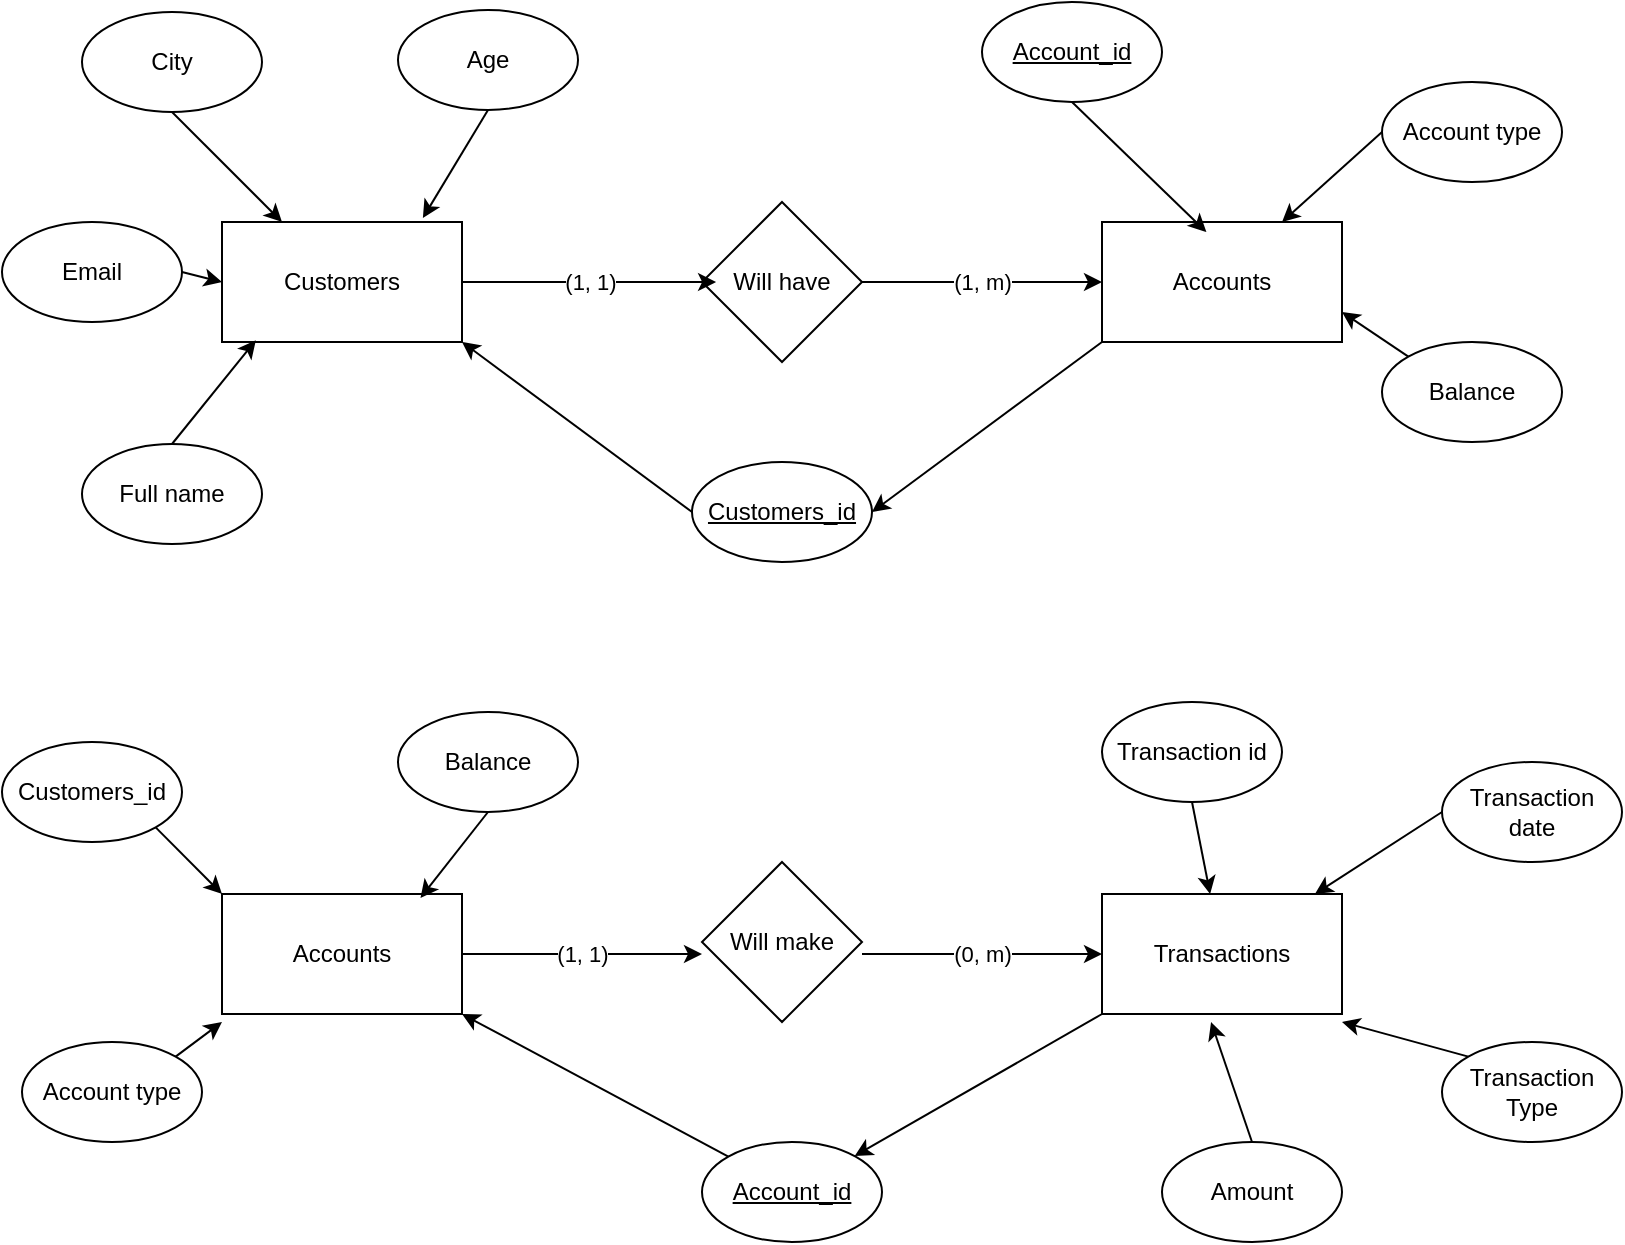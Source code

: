 <mxfile>
    <diagram id="kRTEszsYHAFqtaaW2lMj" name="Page-1">
        <mxGraphModel dx="1229" dy="682" grid="1" gridSize="10" guides="1" tooltips="1" connect="1" arrows="1" fold="1" page="1" pageScale="1" pageWidth="850" pageHeight="1100" math="0" shadow="0">
            <root>
                <mxCell id="0"/>
                <mxCell id="1" parent="0"/>
                <mxCell id="2" value="Customers" style="rounded=0;whiteSpace=wrap;html=1;" vertex="1" parent="1">
                    <mxGeometry x="120" y="280" width="120" height="60" as="geometry"/>
                </mxCell>
                <mxCell id="6" value="(1, m)" style="edgeStyle=none;html=1;exitX=1;exitY=0.5;exitDx=0;exitDy=0;entryX=0;entryY=0.5;entryDx=0;entryDy=0;" edge="1" parent="1" source="3" target="4">
                    <mxGeometry relative="1" as="geometry"/>
                </mxCell>
                <mxCell id="3" value="Will have" style="rhombus;whiteSpace=wrap;html=1;" vertex="1" parent="1">
                    <mxGeometry x="360" y="270" width="80" height="80" as="geometry"/>
                </mxCell>
                <mxCell id="53" style="edgeStyle=none;html=1;exitX=0;exitY=1;exitDx=0;exitDy=0;entryX=1;entryY=0.5;entryDx=0;entryDy=0;" edge="1" parent="1" source="4" target="13">
                    <mxGeometry relative="1" as="geometry"/>
                </mxCell>
                <mxCell id="4" value="Accounts" style="rounded=0;whiteSpace=wrap;html=1;" vertex="1" parent="1">
                    <mxGeometry x="560" y="280" width="120" height="60" as="geometry"/>
                </mxCell>
                <mxCell id="5" value="(1, 1)" style="edgeStyle=none;html=1;entryX=0.088;entryY=0.5;entryDx=0;entryDy=0;entryPerimeter=0;" edge="1" parent="1" source="2" target="3">
                    <mxGeometry relative="1" as="geometry"/>
                </mxCell>
                <mxCell id="10" value="(1, 1)" style="edgeStyle=none;html=1;entryX=0;entryY=0.5;entryDx=0;entryDy=0;" edge="1" parent="1" source="7">
                    <mxGeometry relative="1" as="geometry">
                        <mxPoint x="360" y="646" as="targetPoint"/>
                    </mxGeometry>
                </mxCell>
                <mxCell id="7" value="Accounts" style="rounded=0;whiteSpace=wrap;html=1;" vertex="1" parent="1">
                    <mxGeometry x="120" y="616" width="120" height="60" as="geometry"/>
                </mxCell>
                <mxCell id="56" style="edgeStyle=none;html=1;exitX=0;exitY=1;exitDx=0;exitDy=0;" edge="1" parent="1" source="8" target="24">
                    <mxGeometry relative="1" as="geometry"/>
                </mxCell>
                <mxCell id="8" value="Transactions" style="rounded=0;whiteSpace=wrap;html=1;" vertex="1" parent="1">
                    <mxGeometry x="560" y="616" width="120" height="60" as="geometry"/>
                </mxCell>
                <mxCell id="11" value="(0, m)" style="edgeStyle=none;html=1;exitX=1;exitY=0.5;exitDx=0;exitDy=0;entryX=0;entryY=0.5;entryDx=0;entryDy=0;" edge="1" parent="1" target="8">
                    <mxGeometry relative="1" as="geometry">
                        <mxPoint x="440" y="646" as="sourcePoint"/>
                    </mxGeometry>
                </mxCell>
                <mxCell id="9" value="Will make" style="rhombus;whiteSpace=wrap;html=1;" vertex="1" parent="1">
                    <mxGeometry x="360" y="600" width="80" height="80" as="geometry"/>
                </mxCell>
                <mxCell id="52" style="edgeStyle=none;html=1;exitX=0;exitY=0.5;exitDx=0;exitDy=0;entryX=1;entryY=1;entryDx=0;entryDy=0;" edge="1" parent="1" source="13" target="2">
                    <mxGeometry relative="1" as="geometry"/>
                </mxCell>
                <mxCell id="13" value="&lt;u&gt;Customers_id&lt;/u&gt;" style="ellipse;whiteSpace=wrap;html=1;" vertex="1" parent="1">
                    <mxGeometry x="355" y="400" width="90" height="50" as="geometry"/>
                </mxCell>
                <mxCell id="16" value="Full name" style="ellipse;whiteSpace=wrap;html=1;" vertex="1" parent="1">
                    <mxGeometry x="50" y="391" width="90" height="50" as="geometry"/>
                </mxCell>
                <mxCell id="35" style="edgeStyle=none;html=1;exitX=1;exitY=0.5;exitDx=0;exitDy=0;entryX=0;entryY=0.5;entryDx=0;entryDy=0;" edge="1" parent="1" source="17" target="2">
                    <mxGeometry relative="1" as="geometry"/>
                </mxCell>
                <mxCell id="17" value="Email" style="ellipse;whiteSpace=wrap;html=1;" vertex="1" parent="1">
                    <mxGeometry x="10" y="280" width="90" height="50" as="geometry"/>
                </mxCell>
                <mxCell id="34" style="edgeStyle=none;html=1;exitX=0.5;exitY=1;exitDx=0;exitDy=0;entryX=0.25;entryY=0;entryDx=0;entryDy=0;" edge="1" parent="1" source="18" target="2">
                    <mxGeometry relative="1" as="geometry"/>
                </mxCell>
                <mxCell id="18" value="City" style="ellipse;whiteSpace=wrap;html=1;" vertex="1" parent="1">
                    <mxGeometry x="50" y="175" width="90" height="50" as="geometry"/>
                </mxCell>
                <mxCell id="19" value="Age" style="ellipse;whiteSpace=wrap;html=1;" vertex="1" parent="1">
                    <mxGeometry x="208" y="174" width="90" height="50" as="geometry"/>
                </mxCell>
                <mxCell id="20" value="&lt;u&gt;Account_id&lt;/u&gt;" style="ellipse;whiteSpace=wrap;html=1;" vertex="1" parent="1">
                    <mxGeometry x="500" y="170" width="90" height="50" as="geometry"/>
                </mxCell>
                <mxCell id="39" style="edgeStyle=none;html=1;exitX=0;exitY=0.5;exitDx=0;exitDy=0;entryX=0.75;entryY=0;entryDx=0;entryDy=0;" edge="1" parent="1" source="22" target="4">
                    <mxGeometry relative="1" as="geometry"/>
                </mxCell>
                <mxCell id="22" value="Account type" style="ellipse;whiteSpace=wrap;html=1;" vertex="1" parent="1">
                    <mxGeometry x="700" y="210" width="90" height="50" as="geometry"/>
                </mxCell>
                <mxCell id="40" style="edgeStyle=none;html=1;exitX=0;exitY=0;exitDx=0;exitDy=0;entryX=1;entryY=0.75;entryDx=0;entryDy=0;" edge="1" parent="1" source="23" target="4">
                    <mxGeometry relative="1" as="geometry"/>
                </mxCell>
                <mxCell id="23" value="Balance" style="ellipse;whiteSpace=wrap;html=1;" vertex="1" parent="1">
                    <mxGeometry x="700" y="340" width="90" height="50" as="geometry"/>
                </mxCell>
                <mxCell id="55" style="edgeStyle=none;html=1;exitX=0;exitY=0;exitDx=0;exitDy=0;entryX=1;entryY=1;entryDx=0;entryDy=0;" edge="1" parent="1" source="24" target="7">
                    <mxGeometry relative="1" as="geometry"/>
                </mxCell>
                <mxCell id="24" value="&lt;u&gt;Account_id&lt;/u&gt;" style="ellipse;whiteSpace=wrap;html=1;" vertex="1" parent="1">
                    <mxGeometry x="360" y="740" width="90" height="50" as="geometry"/>
                </mxCell>
                <mxCell id="25" value="Balance" style="ellipse;whiteSpace=wrap;html=1;" vertex="1" parent="1">
                    <mxGeometry x="208" y="525" width="90" height="50" as="geometry"/>
                </mxCell>
                <mxCell id="44" style="edgeStyle=none;html=1;exitX=1;exitY=0;exitDx=0;exitDy=0;" edge="1" parent="1" source="26">
                    <mxGeometry relative="1" as="geometry">
                        <mxPoint x="120.0" y="680" as="targetPoint"/>
                    </mxGeometry>
                </mxCell>
                <mxCell id="26" value="Account type" style="ellipse;whiteSpace=wrap;html=1;" vertex="1" parent="1">
                    <mxGeometry x="20" y="690" width="90" height="50" as="geometry"/>
                </mxCell>
                <mxCell id="54" style="edgeStyle=none;html=1;exitX=1;exitY=1;exitDx=0;exitDy=0;entryX=0;entryY=0;entryDx=0;entryDy=0;" edge="1" parent="1" source="27" target="7">
                    <mxGeometry relative="1" as="geometry"/>
                </mxCell>
                <mxCell id="27" value="Customers_id" style="ellipse;whiteSpace=wrap;html=1;" vertex="1" parent="1">
                    <mxGeometry x="10" y="540" width="90" height="50" as="geometry"/>
                </mxCell>
                <mxCell id="46" style="edgeStyle=none;html=1;exitX=0.5;exitY=1;exitDx=0;exitDy=0;" edge="1" parent="1" source="28" target="8">
                    <mxGeometry relative="1" as="geometry"/>
                </mxCell>
                <mxCell id="28" value="Transaction id" style="ellipse;whiteSpace=wrap;html=1;" vertex="1" parent="1">
                    <mxGeometry x="560" y="520" width="90" height="50" as="geometry"/>
                </mxCell>
                <mxCell id="48" style="edgeStyle=none;html=1;exitX=0;exitY=0.5;exitDx=0;exitDy=0;" edge="1" parent="1" source="30" target="8">
                    <mxGeometry relative="1" as="geometry"/>
                </mxCell>
                <mxCell id="30" value="Transaction date" style="ellipse;whiteSpace=wrap;html=1;" vertex="1" parent="1">
                    <mxGeometry x="730" y="550" width="90" height="50" as="geometry"/>
                </mxCell>
                <mxCell id="49" style="edgeStyle=none;html=1;exitX=0;exitY=0;exitDx=0;exitDy=0;" edge="1" parent="1" source="31">
                    <mxGeometry relative="1" as="geometry">
                        <mxPoint x="680" y="680" as="targetPoint"/>
                    </mxGeometry>
                </mxCell>
                <mxCell id="31" value="Transaction Type" style="ellipse;whiteSpace=wrap;html=1;" vertex="1" parent="1">
                    <mxGeometry x="730" y="690" width="90" height="50" as="geometry"/>
                </mxCell>
                <mxCell id="50" style="edgeStyle=none;html=1;exitX=0.5;exitY=0;exitDx=0;exitDy=0;" edge="1" parent="1" source="32">
                    <mxGeometry relative="1" as="geometry">
                        <mxPoint x="614.529" y="680" as="targetPoint"/>
                    </mxGeometry>
                </mxCell>
                <mxCell id="32" value="Amount" style="ellipse;whiteSpace=wrap;html=1;" vertex="1" parent="1">
                    <mxGeometry x="590" y="740" width="90" height="50" as="geometry"/>
                </mxCell>
                <mxCell id="33" style="edgeStyle=none;html=1;exitX=0.5;exitY=1;exitDx=0;exitDy=0;entryX=0.837;entryY=-0.033;entryDx=0;entryDy=0;entryPerimeter=0;" edge="1" parent="1" source="19" target="2">
                    <mxGeometry relative="1" as="geometry"/>
                </mxCell>
                <mxCell id="36" style="edgeStyle=none;html=1;exitX=0.5;exitY=0;exitDx=0;exitDy=0;entryX=0.141;entryY=0.986;entryDx=0;entryDy=0;entryPerimeter=0;" edge="1" parent="1" source="16" target="2">
                    <mxGeometry relative="1" as="geometry"/>
                </mxCell>
                <mxCell id="42" style="edgeStyle=none;html=1;exitX=0.5;exitY=1;exitDx=0;exitDy=0;entryX=0.827;entryY=0.033;entryDx=0;entryDy=0;entryPerimeter=0;" edge="1" parent="1" source="25" target="7">
                    <mxGeometry relative="1" as="geometry"/>
                </mxCell>
                <mxCell id="51" style="edgeStyle=none;html=1;exitX=0.5;exitY=1;exitDx=0;exitDy=0;entryX=0.435;entryY=0.084;entryDx=0;entryDy=0;entryPerimeter=0;" edge="1" parent="1" source="20" target="4">
                    <mxGeometry relative="1" as="geometry"/>
                </mxCell>
            </root>
        </mxGraphModel>
    </diagram>
</mxfile>